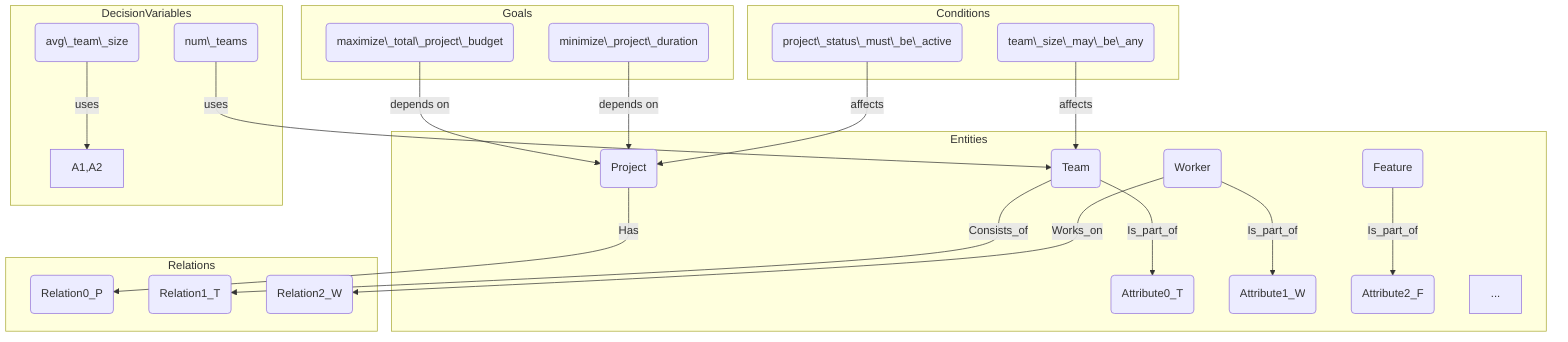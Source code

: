 graph TD
  subgraph Entities
    P(Project)
    T(Team) -->|Is_part_of| A0(Attribute0_T)
    W(Worker) -->|Is_part_of| A1(Attribute1_W)
    F(Feature) -->|Is_part_of| A2(Attribute2_F)
    ...
  end

  subgraph Relations
    P-->|Has| R0(Relation0_P)
    T-->|Consists_of| R1(Relation1_T)
    W-->|Works_on| R2(Relation2_W)
    ...
  end

  subgraph Goals
    G01(maximize\_total\_project\_budget) -->|depends on| P
    G02(minimize\_project\_duration) -->|depends on| P
    ...
  end

  subgraph Conditions
    C01(project\_status\_must\_be\_active) -->|affects| P
    C02(team\_size\_may\_be\_any) -->|affects| T
    ...
  end

  subgraph DecisionVariables
    DV01(num\_teams) -->|uses| T
    DV02(avg\_team\_size) -->|uses| A1,A2
    ...
  end